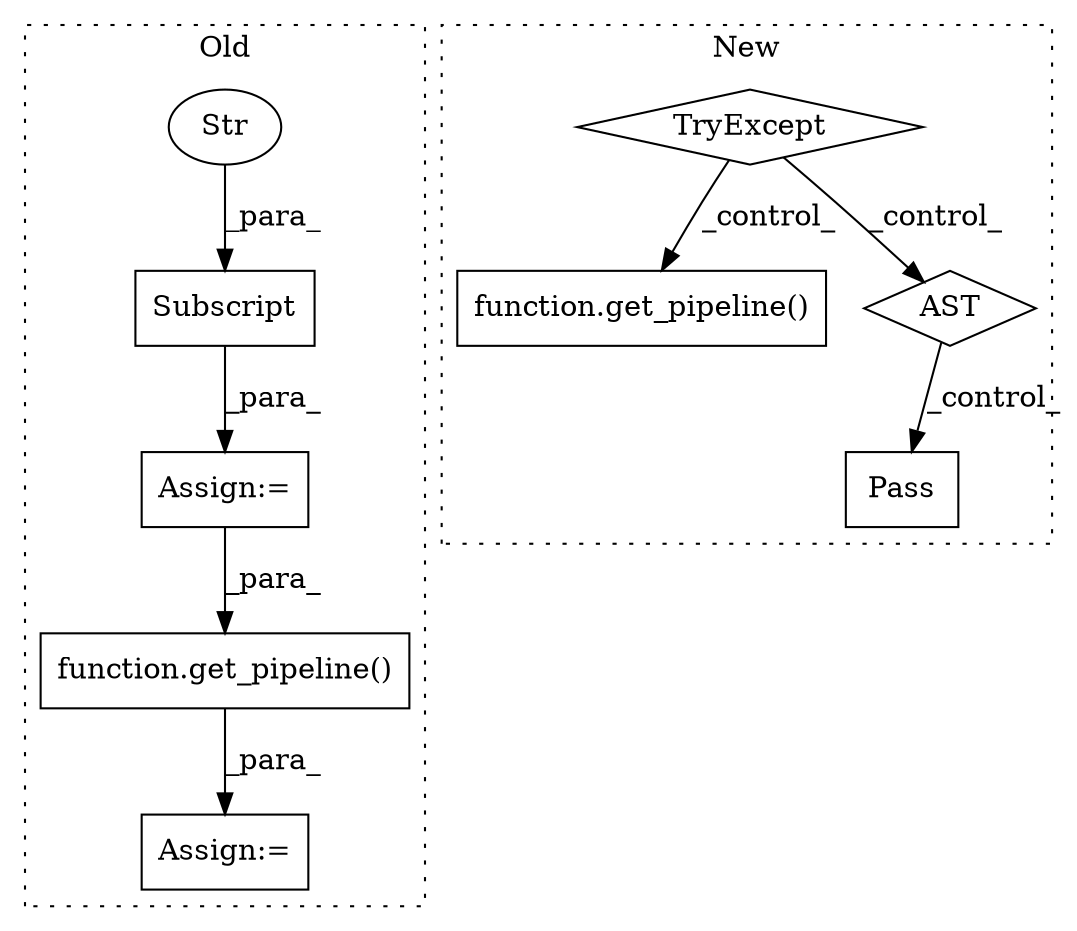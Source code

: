 digraph G {
subgraph cluster0 {
1 [label="Subscript" a="63" s="1895,0" l="22,0" shape="box"];
3 [label="Str" a="66" s="1906" l="10" shape="ellipse"];
7 [label="Assign:=" a="68" s="1892" l="3" shape="box"];
8 [label="function.get_pipeline()" a="75" s="1937,1964" l="13,1" shape="box"];
9 [label="Assign:=" a="68" s="1934" l="3" shape="box"];
label = "Old";
style="dotted";
}
subgraph cluster1 {
2 [label="function.get_pipeline()" a="75" s="2136" l="14" shape="box"];
4 [label="TryExcept" a="71" s="2123" l="13" shape="diamond"];
5 [label="AST" a="2" s="2155,0" l="7,0" shape="diamond"];
6 [label="Pass" a="62" s="2235" l="4" shape="box"];
label = "New";
style="dotted";
}
1 -> 7 [label="_para_"];
3 -> 1 [label="_para_"];
4 -> 2 [label="_control_"];
4 -> 5 [label="_control_"];
5 -> 6 [label="_control_"];
7 -> 8 [label="_para_"];
8 -> 9 [label="_para_"];
}